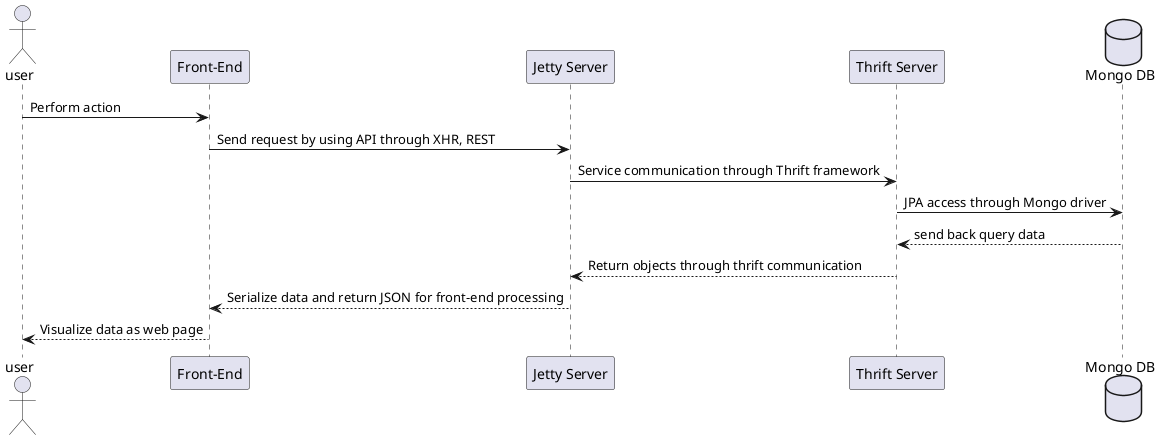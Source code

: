 @startuml
actor user
participant frontend as "Front-End"
participant jetty as "Jetty Server"
participant tserver as "Thrift Server"
database db as "Mongo DB"
user -> frontend: Perform action
frontend -> jetty: Send request by using API through XHR, REST
jetty -> tserver: Service communication through Thrift framework
tserver -> db: JPA access through Mongo driver
db --> tserver: send back query data
tserver --> jetty: Return objects through thrift communication
jetty --> frontend: Serialize data and return JSON for front-end processing
frontend --> user: Visualize data as web page
@enduml